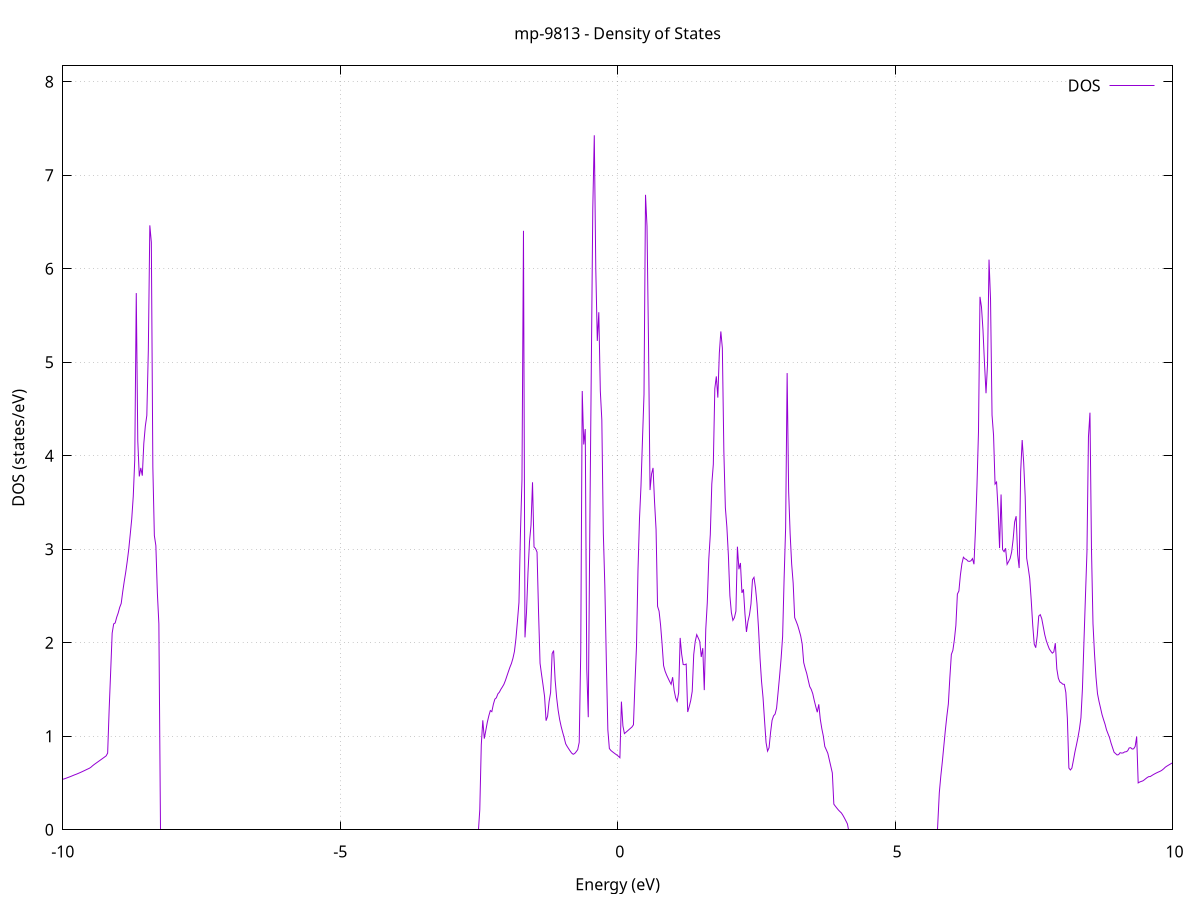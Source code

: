 set title 'mp-9813 - Density of States'
set xlabel 'Energy (eV)'
set ylabel 'DOS (states/eV)'
set grid
set xrange [-10:10]
set yrange [0:8.171]
set xzeroaxis lt -1
set terminal png size 800,600
set output 'mp-9813_dos_gnuplot.png'
plot '-' using 1:2 with lines title 'DOS'
-36.888300 0.000000
-36.861100 0.000000
-36.834000 0.000000
-36.806800 0.000000
-36.779700 0.000000
-36.752500 0.000000
-36.725400 0.000000
-36.698200 0.000000
-36.671100 0.000000
-36.643900 0.000000
-36.616800 0.000000
-36.589600 0.000000
-36.562400 0.000000
-36.535300 0.000000
-36.508100 0.000000
-36.481000 0.000000
-36.453800 0.000000
-36.426700 0.000000
-36.399500 0.000000
-36.372400 0.000000
-36.345200 0.000000
-36.318100 0.000000
-36.290900 0.000000
-36.263800 0.000000
-36.236600 0.000000
-36.209500 0.000000
-36.182300 0.000000
-36.155100 0.000000
-36.128000 0.000000
-36.100800 0.000000
-36.073700 0.000000
-36.046500 0.000000
-36.019400 0.000000
-35.992200 0.000000
-35.965100 0.000000
-35.937900 0.000000
-35.910800 0.000000
-35.883600 0.000000
-35.856500 0.000000
-35.829300 0.000000
-35.802100 0.000000
-35.775000 0.000000
-35.747800 0.000000
-35.720700 0.000000
-35.693500 0.000000
-35.666400 0.000000
-35.639200 0.000000
-35.612100 0.000000
-35.584900 0.000000
-35.557800 0.000000
-35.530600 0.000000
-35.503500 0.000000
-35.476300 0.000000
-35.449100 0.000000
-35.422000 0.000000
-35.394800 0.000000
-35.367700 0.000000
-35.340500 0.000000
-35.313400 0.000000
-35.286200 0.000000
-35.259100 0.000000
-35.231900 0.000000
-35.204800 0.000000
-35.177600 0.000000
-35.150500 0.000000
-35.123300 0.000000
-35.096200 0.000000
-35.069000 0.000000
-35.041800 0.000000
-35.014700 0.000000
-34.987500 0.000000
-34.960400 0.000000
-34.933200 0.000000
-34.906100 0.000000
-34.878900 0.000000
-34.851800 0.000000
-34.824600 0.000000
-34.797500 0.000000
-34.770300 0.000000
-34.743200 0.000000
-34.716000 0.000000
-34.688800 0.000000
-34.661700 0.000000
-34.634500 0.000000
-34.607400 0.000000
-34.580200 0.000000
-34.553100 0.000000
-34.525900 0.000000
-34.498800 0.000000
-34.471600 0.000000
-34.444500 0.000000
-34.417300 8.360500
-34.390200 12.942300
-34.363000 31.970400
-34.335800 7.417500
-34.308700 5.468500
-34.281500 7.348600
-34.254400 8.663600
-34.227200 27.935600
-34.200100 40.685200
-34.172900 83.160600
-34.145800 15.953300
-34.118600 13.687000
-34.091500 0.000000
-34.064300 0.000000
-34.037200 0.000000
-34.010000 0.000000
-33.982900 0.000000
-33.955700 0.000000
-33.928500 0.000000
-33.901400 0.000000
-33.874200 0.000000
-33.847100 0.000000
-33.819900 0.000000
-33.792800 0.000000
-33.765600 0.000000
-33.738500 0.000000
-33.711300 0.000000
-33.684200 0.000000
-33.657000 0.000000
-33.629900 0.000000
-33.602700 0.000000
-33.575500 0.000000
-33.548400 0.000000
-33.521200 0.000000
-33.494100 0.000000
-33.466900 0.000000
-33.439800 0.000000
-33.412600 0.000000
-33.385500 0.000000
-33.358300 0.000000
-33.331200 0.000000
-33.304000 0.000000
-33.276900 0.000000
-33.249700 0.000000
-33.222600 0.000000
-33.195400 0.000000
-33.168200 0.000000
-33.141100 0.000000
-33.113900 0.000000
-33.086800 0.000000
-33.059600 0.000000
-33.032500 0.000000
-33.005300 0.000000
-32.978200 0.000000
-32.951000 0.000000
-32.923900 0.000000
-32.896700 0.000000
-32.869600 0.000000
-32.842400 0.000000
-32.815200 0.000000
-32.788100 0.000000
-32.760900 0.000000
-32.733800 0.000000
-32.706600 0.000000
-32.679500 0.000000
-32.652300 0.000000
-32.625200 0.000000
-32.598000 0.000000
-32.570900 0.000000
-32.543700 0.000000
-32.516600 0.000000
-32.489400 0.000000
-32.462200 0.000000
-32.435100 0.000000
-32.407900 0.000000
-32.380800 0.000000
-32.353600 0.000000
-32.326500 0.000000
-32.299300 0.000000
-32.272200 0.000000
-32.245000 0.000000
-32.217900 0.000000
-32.190700 0.000000
-32.163600 0.000000
-32.136400 0.000000
-32.109300 0.000000
-32.082100 0.000000
-32.054900 0.000000
-32.027800 0.000000
-32.000600 0.000000
-31.973500 0.000000
-31.946300 0.000000
-31.919200 0.000000
-31.892000 0.000000
-31.864900 0.000000
-31.837700 0.000000
-31.810600 0.000000
-31.783400 0.000000
-31.756300 0.000000
-31.729100 0.000000
-31.701900 0.000000
-31.674800 0.000000
-31.647600 0.000000
-31.620500 0.000000
-31.593300 0.000000
-31.566200 0.000000
-31.539000 0.000000
-31.511900 0.000000
-31.484700 0.000000
-31.457600 0.000000
-31.430400 0.000000
-31.403300 0.000000
-31.376100 0.000000
-31.348900 0.000000
-31.321800 0.000000
-31.294600 0.000000
-31.267500 0.000000
-31.240300 0.000000
-31.213200 0.000000
-31.186000 0.000000
-31.158900 0.000000
-31.131700 0.000000
-31.104600 0.000000
-31.077400 0.000000
-31.050300 0.000000
-31.023100 0.000000
-30.996000 0.000000
-30.968800 0.000000
-30.941600 0.000000
-30.914500 0.000000
-30.887300 0.000000
-30.860200 0.000000
-30.833000 0.000000
-30.805900 0.000000
-30.778700 0.000000
-30.751600 0.000000
-30.724400 0.000000
-30.697300 0.000000
-30.670100 0.000000
-30.643000 0.000000
-30.615800 0.000000
-30.588600 0.000000
-30.561500 0.000000
-30.534300 0.000000
-30.507200 0.000000
-30.480000 0.000000
-30.452900 0.000000
-30.425700 0.000000
-30.398600 0.000000
-30.371400 0.000000
-30.344300 0.000000
-30.317100 0.000000
-30.290000 0.000000
-30.262800 0.000000
-30.235600 0.000000
-30.208500 0.000000
-30.181300 0.000000
-30.154200 0.000000
-30.127000 0.000000
-30.099900 0.000000
-30.072700 0.000000
-30.045600 0.000000
-30.018400 0.000000
-29.991300 0.000000
-29.964100 0.000000
-29.937000 0.000000
-29.909800 0.000000
-29.882700 0.000000
-29.855500 0.000000
-29.828300 0.000000
-29.801200 0.000000
-29.774000 0.000000
-29.746900 0.000000
-29.719700 0.000000
-29.692600 0.000000
-29.665400 0.000000
-29.638300 0.000000
-29.611100 0.000000
-29.584000 0.000000
-29.556800 0.000000
-29.529700 0.000000
-29.502500 0.000000
-29.475300 0.000000
-29.448200 0.000000
-29.421000 0.000000
-29.393900 0.000000
-29.366700 0.000000
-29.339600 0.000000
-29.312400 0.000000
-29.285300 0.000000
-29.258100 0.000000
-29.231000 0.000000
-29.203800 0.000000
-29.176700 0.000000
-29.149500 0.000000
-29.122300 0.000000
-29.095200 0.000000
-29.068000 0.000000
-29.040900 0.000000
-29.013700 0.000000
-28.986600 0.000000
-28.959400 0.000000
-28.932300 0.000000
-28.905100 0.000000
-28.878000 0.000000
-28.850800 0.000000
-28.823700 0.000000
-28.796500 0.000000
-28.769400 0.000000
-28.742200 0.000000
-28.715000 0.000000
-28.687900 0.000000
-28.660700 0.000000
-28.633600 0.000000
-28.606400 0.000000
-28.579300 0.000000
-28.552100 0.000000
-28.525000 0.000000
-28.497800 0.000000
-28.470700 0.000000
-28.443500 0.000000
-28.416400 0.000000
-28.389200 0.000000
-28.362000 0.000000
-28.334900 0.000000
-28.307700 0.000000
-28.280600 0.000000
-28.253400 0.000000
-28.226300 0.000000
-28.199100 0.000000
-28.172000 0.000000
-28.144800 0.000000
-28.117700 0.000000
-28.090500 0.000000
-28.063400 0.000000
-28.036200 0.000000
-28.009100 0.000000
-27.981900 0.000000
-27.954700 0.000000
-27.927600 0.000000
-27.900400 0.000000
-27.873300 0.000000
-27.846100 0.000000
-27.819000 0.000000
-27.791800 0.000000
-27.764700 0.000000
-27.737500 0.000000
-27.710400 0.000000
-27.683200 0.000000
-27.656100 0.000000
-27.628900 0.000000
-27.601700 0.000000
-27.574600 0.000000
-27.547400 0.000000
-27.520300 0.000000
-27.493100 0.000000
-27.466000 0.000000
-27.438800 0.000000
-27.411700 0.000000
-27.384500 0.000000
-27.357400 0.000000
-27.330200 0.000000
-27.303100 0.000000
-27.275900 0.000000
-27.248700 0.000000
-27.221600 0.000000
-27.194400 0.000000
-27.167300 0.000000
-27.140100 0.000000
-27.113000 0.000000
-27.085800 0.000000
-27.058700 0.000000
-27.031500 0.000000
-27.004400 0.000000
-26.977200 0.000000
-26.950100 0.000000
-26.922900 0.000000
-26.895800 0.000000
-26.868600 0.000000
-26.841400 0.000000
-26.814300 0.000000
-26.787100 0.000000
-26.760000 0.000000
-26.732800 0.000000
-26.705700 0.000000
-26.678500 0.000000
-26.651400 0.000000
-26.624200 0.000000
-26.597100 0.000000
-26.569900 0.000000
-26.542800 0.000000
-26.515600 0.000000
-26.488400 0.000000
-26.461300 0.000000
-26.434100 0.000000
-26.407000 0.000000
-26.379800 0.000000
-26.352700 0.000000
-26.325500 0.000000
-26.298400 0.000000
-26.271200 0.000000
-26.244100 0.000000
-26.216900 0.000000
-26.189800 0.000000
-26.162600 0.000000
-26.135400 0.000000
-26.108300 0.000000
-26.081100 0.000000
-26.054000 0.000000
-26.026800 0.000000
-25.999700 0.000000
-25.972500 0.000000
-25.945400 0.000000
-25.918200 0.000000
-25.891100 0.000000
-25.863900 0.000000
-25.836800 0.000000
-25.809600 0.000000
-25.782500 0.000000
-25.755300 0.000000
-25.728100 0.000000
-25.701000 0.000000
-25.673800 0.000000
-25.646700 0.000000
-25.619500 0.000000
-25.592400 0.000000
-25.565200 0.000000
-25.538100 0.000000
-25.510900 0.000000
-25.483800 0.000000
-25.456600 0.000000
-25.429500 0.000000
-25.402300 0.000000
-25.375100 0.000000
-25.348000 0.000000
-25.320800 0.000000
-25.293700 0.000000
-25.266500 0.000000
-25.239400 0.000000
-25.212200 0.000000
-25.185100 0.000000
-25.157900 0.000000
-25.130800 0.000000
-25.103600 0.000000
-25.076500 0.000000
-25.049300 0.000000
-25.022100 0.000000
-24.995000 0.000000
-24.967800 0.000000
-24.940700 0.000000
-24.913500 0.000000
-24.886400 0.000000
-24.859200 0.000000
-24.832100 0.000000
-24.804900 0.000000
-24.777800 0.000000
-24.750600 0.000000
-24.723500 0.000000
-24.696300 0.000000
-24.669200 0.000000
-24.642000 0.000000
-24.614800 0.000000
-24.587700 0.000000
-24.560500 0.000000
-24.533400 0.000000
-24.506200 0.000000
-24.479100 0.000000
-24.451900 0.000000
-24.424800 0.000000
-24.397600 0.000000
-24.370500 0.000000
-24.343300 0.000000
-24.316200 0.000000
-24.289000 0.000000
-24.261800 0.000000
-24.234700 0.000000
-24.207500 0.000000
-24.180400 0.000000
-24.153200 0.000000
-24.126100 0.000000
-24.098900 0.000000
-24.071800 0.000000
-24.044600 0.000000
-24.017500 0.000000
-23.990300 0.000000
-23.963200 0.000000
-23.936000 0.000000
-23.908800 0.000000
-23.881700 0.000000
-23.854500 0.000000
-23.827400 0.000000
-23.800200 0.000000
-23.773100 0.000000
-23.745900 0.000000
-23.718800 0.000000
-23.691600 0.000000
-23.664500 0.000000
-23.637300 0.000000
-23.610200 0.000000
-23.583000 0.000000
-23.555900 0.000000
-23.528700 0.000000
-23.501500 0.000000
-23.474400 0.000000
-23.447200 0.000000
-23.420100 0.000000
-23.392900 0.000000
-23.365800 0.000000
-23.338600 0.000000
-23.311500 0.000000
-23.284300 0.000000
-23.257200 0.000000
-23.230000 0.000000
-23.202900 0.000000
-23.175700 0.000000
-23.148500 0.000000
-23.121400 0.000000
-23.094200 0.000000
-23.067100 0.000000
-23.039900 0.000000
-23.012800 0.000000
-22.985600 0.000000
-22.958500 0.000000
-22.931300 0.000000
-22.904200 0.000000
-22.877000 0.000000
-22.849900 0.000000
-22.822700 0.000000
-22.795600 0.000000
-22.768400 0.000000
-22.741200 0.000000
-22.714100 0.000000
-22.686900 0.000000
-22.659800 0.000000
-22.632600 0.000000
-22.605500 0.000000
-22.578300 0.000000
-22.551200 0.000000
-22.524000 0.000000
-22.496900 0.000000
-22.469700 0.000000
-22.442600 0.000000
-22.415400 0.000000
-22.388200 0.000000
-22.361100 0.000000
-22.333900 0.000000
-22.306800 0.000000
-22.279600 0.000000
-22.252500 0.000000
-22.225300 0.000000
-22.198200 0.000000
-22.171000 0.000000
-22.143900 0.000000
-22.116700 0.000000
-22.089600 0.000000
-22.062400 0.000000
-22.035200 0.000000
-22.008100 0.000000
-21.980900 0.000000
-21.953800 0.000000
-21.926600 0.000000
-21.899500 0.000000
-21.872300 0.000000
-21.845200 0.000000
-21.818000 0.000000
-21.790900 0.000000
-21.763700 0.000000
-21.736600 0.000000
-21.709400 0.000000
-21.682300 0.000000
-21.655100 0.000000
-21.627900 0.000000
-21.600800 0.000000
-21.573600 0.000000
-21.546500 0.000000
-21.519300 0.000000
-21.492200 0.000000
-21.465000 0.000000
-21.437900 0.000000
-21.410700 0.000000
-21.383600 0.000000
-21.356400 0.000000
-21.329300 0.000000
-21.302100 0.000000
-21.274900 0.000000
-21.247800 0.000000
-21.220600 0.000000
-21.193500 0.000000
-21.166300 0.000000
-21.139200 0.000000
-21.112000 0.000000
-21.084900 0.000000
-21.057700 0.000000
-21.030600 0.000000
-21.003400 0.000000
-20.976300 0.000000
-20.949100 0.000000
-20.921900 0.000000
-20.894800 0.000000
-20.867600 0.000000
-20.840500 0.000000
-20.813300 0.000000
-20.786200 0.000000
-20.759000 0.000000
-20.731900 0.000000
-20.704700 0.000000
-20.677600 0.000000
-20.650400 0.000000
-20.623300 0.000000
-20.596100 0.000000
-20.569000 0.000000
-20.541800 0.000000
-20.514600 0.000000
-20.487500 0.000000
-20.460300 0.000000
-20.433200 0.000000
-20.406000 0.000000
-20.378900 0.000000
-20.351700 0.000000
-20.324600 0.000000
-20.297400 0.000000
-20.270300 0.000000
-20.243100 0.000000
-20.216000 0.000000
-20.188800 0.000000
-20.161600 0.000000
-20.134500 0.000000
-20.107300 0.000000
-20.080200 0.000000
-20.053000 0.000000
-20.025900 0.000000
-19.998700 0.000000
-19.971600 0.000000
-19.944400 0.000000
-19.917300 0.000000
-19.890100 0.000000
-19.863000 0.000000
-19.835800 0.000000
-19.808600 0.000000
-19.781500 0.000000
-19.754300 0.000000
-19.727200 0.000000
-19.700000 0.000000
-19.672900 0.000000
-19.645700 0.000000
-19.618600 0.000000
-19.591400 0.000000
-19.564300 0.000000
-19.537100 0.000000
-19.510000 0.000000
-19.482800 0.000000
-19.455700 0.000000
-19.428500 0.000000
-19.401300 0.000000
-19.374200 0.000000
-19.347000 0.000000
-19.319900 0.000000
-19.292700 0.000000
-19.265600 0.000000
-19.238400 0.000000
-19.211300 0.000000
-19.184100 0.000000
-19.157000 0.000000
-19.129800 0.000000
-19.102700 0.000000
-19.075500 0.000000
-19.048300 0.000000
-19.021200 0.000000
-18.994000 0.000000
-18.966900 0.000000
-18.939700 0.000000
-18.912600 0.000000
-18.885400 0.000000
-18.858300 0.000000
-18.831100 0.000000
-18.804000 0.000000
-18.776800 0.000000
-18.749700 0.000000
-18.722500 0.000000
-18.695400 0.000000
-18.668200 0.000000
-18.641000 0.000000
-18.613900 0.000000
-18.586700 0.000000
-18.559600 0.000000
-18.532400 0.000000
-18.505300 0.000000
-18.478100 0.000000
-18.451000 0.000000
-18.423800 0.000000
-18.396700 0.000000
-18.369500 0.000000
-18.342400 0.000000
-18.315200 0.000000
-18.288000 0.000000
-18.260900 0.000000
-18.233700 0.000000
-18.206600 0.000000
-18.179400 0.000000
-18.152300 0.000000
-18.125100 0.000000
-18.098000 0.000000
-18.070800 0.000000
-18.043700 0.000000
-18.016500 0.000000
-17.989400 0.000000
-17.962200 0.000000
-17.935000 0.000000
-17.907900 0.000000
-17.880700 0.000000
-17.853600 0.000000
-17.826400 0.000000
-17.799300 0.000000
-17.772100 0.000000
-17.745000 0.000000
-17.717800 0.000000
-17.690700 0.000000
-17.663500 0.000000
-17.636400 0.000000
-17.609200 0.000000
-17.582100 0.000000
-17.554900 0.000000
-17.527700 0.000000
-17.500600 0.000000
-17.473400 0.000000
-17.446300 0.000000
-17.419100 0.000000
-17.392000 0.000000
-17.364800 0.000000
-17.337700 0.000000
-17.310500 0.000000
-17.283400 0.000000
-17.256200 0.000000
-17.229100 0.000000
-17.201900 0.000000
-17.174700 0.000000
-17.147600 0.000000
-17.120400 0.000000
-17.093300 0.000000
-17.066100 0.000000
-17.039000 0.000000
-17.011800 0.000000
-16.984700 0.000000
-16.957500 0.000000
-16.930400 0.000000
-16.903200 0.000000
-16.876100 0.000000
-16.848900 0.000000
-16.821700 0.000000
-16.794600 0.000000
-16.767400 0.000000
-16.740300 0.000000
-16.713100 0.000000
-16.686000 0.000000
-16.658800 0.000000
-16.631700 0.000000
-16.604500 0.000000
-16.577400 0.000000
-16.550200 0.000000
-16.523100 0.000000
-16.495900 0.000000
-16.468800 0.000000
-16.441600 0.000000
-16.414400 0.000000
-16.387300 0.000000
-16.360100 0.000000
-16.333000 0.000000
-16.305800 0.000000
-16.278700 0.000000
-16.251500 0.000000
-16.224400 0.000000
-16.197200 0.000000
-16.170100 0.000000
-16.142900 0.000000
-16.115800 0.000000
-16.088600 0.000000
-16.061400 0.000000
-16.034300 0.000000
-16.007100 0.000000
-15.980000 0.000000
-15.952800 0.000000
-15.925700 0.000000
-15.898500 0.000000
-15.871400 0.000000
-15.844200 0.000000
-15.817100 0.000000
-15.789900 0.000000
-15.762800 0.000000
-15.735600 0.000000
-15.708400 0.000000
-15.681300 0.000000
-15.654100 0.000000
-15.627000 0.000000
-15.599800 0.000000
-15.572700 0.000000
-15.545500 0.000000
-15.518400 0.000000
-15.491200 0.000000
-15.464100 0.000000
-15.436900 0.000000
-15.409800 0.000000
-15.382600 0.000000
-15.355500 0.000000
-15.328300 0.000000
-15.301100 0.000000
-15.274000 0.000000
-15.246800 0.000000
-15.219700 0.000000
-15.192500 0.000000
-15.165400 0.000000
-15.138200 0.000000
-15.111100 0.000000
-15.083900 0.000000
-15.056800 0.000000
-15.029600 0.000000
-15.002500 0.000000
-14.975300 0.000000
-14.948100 0.000000
-14.921000 0.000000
-14.893800 0.000000
-14.866700 0.000000
-14.839500 0.000000
-14.812400 0.000000
-14.785200 0.000000
-14.758100 0.000000
-14.730900 0.000000
-14.703800 0.000000
-14.676600 0.000000
-14.649500 0.000000
-14.622300 0.000000
-14.595100 0.000000
-14.568000 0.000000
-14.540800 0.000000
-14.513700 0.000000
-14.486500 0.000000
-14.459400 0.000000
-14.432200 0.000000
-14.405100 0.000000
-14.377900 0.000000
-14.350800 0.000000
-14.323600 0.000000
-14.296500 0.000000
-14.269300 0.000000
-14.242200 0.000000
-14.215000 0.000000
-14.187800 0.000000
-14.160700 0.000000
-14.133500 0.000000
-14.106400 0.000000
-14.079200 0.000000
-14.052100 0.000000
-14.024900 0.000000
-13.997800 0.000000
-13.970600 0.000000
-13.943500 0.000000
-13.916300 0.000000
-13.889200 0.000000
-13.862000 0.000000
-13.834800 0.000000
-13.807700 0.000000
-13.780500 0.000000
-13.753400 0.000000
-13.726200 0.000000
-13.699100 0.000000
-13.671900 0.000000
-13.644800 0.000000
-13.617600 0.000000
-13.590500 0.000000
-13.563300 0.000000
-13.536200 0.000000
-13.509000 0.000000
-13.481900 0.000000
-13.454700 0.000000
-13.427500 0.000000
-13.400400 0.000000
-13.373200 0.000000
-13.346100 0.000000
-13.318900 0.000000
-13.291800 0.000000
-13.264600 0.000000
-13.237500 0.000000
-13.210300 0.000000
-13.183200 0.000000
-13.156000 0.000000
-13.128900 0.000000
-13.101700 0.000000
-13.074500 0.000000
-13.047400 0.000000
-13.020200 0.000000
-12.993100 0.000000
-12.965900 0.000000
-12.938800 0.000000
-12.911600 0.000000
-12.884500 0.000000
-12.857300 0.000000
-12.830200 0.000000
-12.803000 0.000000
-12.775900 0.000000
-12.748700 0.000000
-12.721500 0.000000
-12.694400 0.000000
-12.667200 0.000000
-12.640100 0.000000
-12.612900 0.000000
-12.585800 0.000000
-12.558600 0.000000
-12.531500 0.000000
-12.504300 0.000000
-12.477200 0.000000
-12.450000 0.000000
-12.422900 0.000000
-12.395700 0.000000
-12.368600 0.000000
-12.341400 0.000000
-12.314200 0.000000
-12.287100 0.000000
-12.259900 0.000000
-12.232800 0.000000
-12.205600 0.000000
-12.178500 0.000000
-12.151300 0.000000
-12.124200 0.000000
-12.097000 0.000000
-12.069900 0.000000
-12.042700 0.000000
-12.015600 0.000000
-11.988400 0.000000
-11.961200 0.000000
-11.934100 0.000000
-11.906900 0.000000
-11.879800 0.000000
-11.852600 0.000000
-11.825500 0.000000
-11.798300 0.000000
-11.771200 0.000000
-11.744000 0.000000
-11.716900 0.000000
-11.689700 0.000000
-11.662600 0.000000
-11.635400 0.000000
-11.608200 0.000000
-11.581100 0.000000
-11.553900 0.000000
-11.526800 0.000000
-11.499600 0.000000
-11.472500 0.000000
-11.445300 0.000000
-11.418200 0.000000
-11.391000 0.000000
-11.363900 0.000000
-11.336700 0.000000
-11.309600 0.000000
-11.282400 0.000000
-11.255300 0.000000
-11.228100 0.000000
-11.200900 0.000000
-11.173800 0.000000
-11.146600 0.000000
-11.119500 0.000000
-11.092300 0.000000
-11.065200 0.000000
-11.038000 0.000000
-11.010900 0.000000
-10.983700 0.000000
-10.956600 0.000000
-10.929400 0.000000
-10.902300 0.000000
-10.875100 0.000000
-10.847900 0.000000
-10.820800 0.000000
-10.793600 0.000000
-10.766500 0.061000
-10.739300 0.428000
-10.712200 0.469500
-10.685000 0.429400
-10.657900 0.471700
-10.630700 0.476600
-10.603600 0.442400
-10.576400 0.445300
-10.549300 0.461600
-10.522100 0.478000
-10.494900 0.486000
-10.467800 0.469400
-10.440600 0.469700
-10.413500 0.470900
-10.386300 0.477800
-10.359200 0.487500
-10.332000 0.497200
-10.304900 0.505900
-10.277700 0.502200
-10.250600 0.496800
-10.223400 0.501000
-10.196300 0.505900
-10.169100 0.510800
-10.142000 0.516800
-10.114800 0.524000
-10.087600 0.531400
-10.060500 0.537600
-10.033300 0.537500
-10.006200 0.540000
-9.979000 0.543500
-9.951900 0.549100
-9.924700 0.555200
-9.897600 0.561300
-9.870400 0.567300
-9.843300 0.573700
-9.816100 0.580500
-9.789000 0.587200
-9.761800 0.593100
-9.734600 0.599700
-9.707500 0.606600
-9.680300 0.613600
-9.653200 0.621000
-9.626000 0.628600
-9.598900 0.636200
-9.571700 0.643900
-9.544600 0.651500
-9.517400 0.659200
-9.490300 0.670400
-9.463100 0.684800
-9.436000 0.697500
-9.408800 0.709100
-9.381600 0.720600
-9.354500 0.732100
-9.327300 0.743700
-9.300200 0.755300
-9.273000 0.766900
-9.245900 0.778600
-9.218700 0.790600
-9.191600 0.820300
-9.164400 1.287300
-9.137300 1.689100
-9.110100 2.103300
-9.083000 2.202000
-9.055800 2.212400
-9.028700 2.272900
-9.001500 2.319000
-8.974300 2.378900
-8.947200 2.420800
-8.920000 2.545600
-8.892900 2.655600
-8.865700 2.755700
-8.838600 2.871300
-8.811400 2.999800
-8.784300 3.161100
-8.757100 3.327400
-8.730000 3.565700
-8.702800 3.961100
-8.675700 5.740900
-8.648500 4.159200
-8.621300 3.779500
-8.594200 3.870600
-8.567000 3.787800
-8.539900 4.131900
-8.512700 4.316100
-8.485600 4.431300
-8.458400 5.126800
-8.431300 6.465300
-8.404100 6.283800
-8.377000 3.879100
-8.349800 3.147100
-8.322700 3.039800
-8.295500 2.532800
-8.268400 2.202400
-8.241200 0.000000
-8.214000 0.000000
-8.186900 0.000000
-8.159700 0.000000
-8.132600 0.000000
-8.105400 0.000000
-8.078300 0.000000
-8.051100 0.000000
-8.024000 0.000000
-7.996800 0.000000
-7.969700 0.000000
-7.942500 0.000000
-7.915400 0.000000
-7.888200 0.000000
-7.861000 0.000000
-7.833900 0.000000
-7.806700 0.000000
-7.779600 0.000000
-7.752400 0.000000
-7.725300 0.000000
-7.698100 0.000000
-7.671000 0.000000
-7.643800 0.000000
-7.616700 0.000000
-7.589500 0.000000
-7.562400 0.000000
-7.535200 0.000000
-7.508000 0.000000
-7.480900 0.000000
-7.453700 0.000000
-7.426600 0.000000
-7.399400 0.000000
-7.372300 0.000000
-7.345100 0.000000
-7.318000 0.000000
-7.290800 0.000000
-7.263700 0.000000
-7.236500 0.000000
-7.209400 0.000000
-7.182200 0.000000
-7.155100 0.000000
-7.127900 0.000000
-7.100700 0.000000
-7.073600 0.000000
-7.046400 0.000000
-7.019300 0.000000
-6.992100 0.000000
-6.965000 0.000000
-6.937800 0.000000
-6.910700 0.000000
-6.883500 0.000000
-6.856400 0.000000
-6.829200 0.000000
-6.802100 0.000000
-6.774900 0.000000
-6.747700 0.000000
-6.720600 0.000000
-6.693400 0.000000
-6.666300 0.000000
-6.639100 0.000000
-6.612000 0.000000
-6.584800 0.000000
-6.557700 0.000000
-6.530500 0.000000
-6.503400 0.000000
-6.476200 0.000000
-6.449100 0.000000
-6.421900 0.000000
-6.394700 0.000000
-6.367600 0.000000
-6.340400 0.000000
-6.313300 0.000000
-6.286100 0.000000
-6.259000 0.000000
-6.231800 0.000000
-6.204700 0.000000
-6.177500 0.000000
-6.150400 0.000000
-6.123200 0.000000
-6.096100 0.000000
-6.068900 0.000000
-6.041800 0.000000
-6.014600 0.000000
-5.987400 0.000000
-5.960300 0.000000
-5.933100 0.000000
-5.906000 0.000000
-5.878800 0.000000
-5.851700 0.000000
-5.824500 0.000000
-5.797400 0.000000
-5.770200 0.000000
-5.743100 0.000000
-5.715900 0.000000
-5.688800 0.000000
-5.661600 0.000000
-5.634400 0.000000
-5.607300 0.000000
-5.580100 0.000000
-5.553000 0.000000
-5.525800 0.000000
-5.498700 0.000000
-5.471500 0.000000
-5.444400 0.000000
-5.417200 0.000000
-5.390100 0.000000
-5.362900 0.000000
-5.335800 0.000000
-5.308600 0.000000
-5.281400 0.000000
-5.254300 0.000000
-5.227100 0.000000
-5.200000 0.000000
-5.172800 0.000000
-5.145700 0.000000
-5.118500 0.000000
-5.091400 0.000000
-5.064200 0.000000
-5.037100 0.000000
-5.009900 0.000000
-4.982800 0.000000
-4.955600 0.000000
-4.928500 0.000000
-4.901300 0.000000
-4.874100 0.000000
-4.847000 0.000000
-4.819800 0.000000
-4.792700 0.000000
-4.765500 0.000000
-4.738400 0.000000
-4.711200 0.000000
-4.684100 0.000000
-4.656900 0.000000
-4.629800 0.000000
-4.602600 0.000000
-4.575500 0.000000
-4.548300 0.000000
-4.521100 0.000000
-4.494000 0.000000
-4.466800 0.000000
-4.439700 0.000000
-4.412500 0.000000
-4.385400 0.000000
-4.358200 0.000000
-4.331100 0.000000
-4.303900 0.000000
-4.276800 0.000000
-4.249600 0.000000
-4.222500 0.000000
-4.195300 0.000000
-4.168100 0.000000
-4.141000 0.000000
-4.113800 0.000000
-4.086700 0.000000
-4.059500 0.000000
-4.032400 0.000000
-4.005200 0.000000
-3.978100 0.000000
-3.950900 0.000000
-3.923800 0.000000
-3.896600 0.000000
-3.869500 0.000000
-3.842300 0.000000
-3.815200 0.000000
-3.788000 0.000000
-3.760800 0.000000
-3.733700 0.000000
-3.706500 0.000000
-3.679400 0.000000
-3.652200 0.000000
-3.625100 0.000000
-3.597900 0.000000
-3.570800 0.000000
-3.543600 0.000000
-3.516500 0.000000
-3.489300 0.000000
-3.462200 0.000000
-3.435000 0.000000
-3.407800 0.000000
-3.380700 0.000000
-3.353500 0.000000
-3.326400 0.000000
-3.299200 0.000000
-3.272100 0.000000
-3.244900 0.000000
-3.217800 0.000000
-3.190600 0.000000
-3.163500 0.000000
-3.136300 0.000000
-3.109200 0.000000
-3.082000 0.000000
-3.054900 0.000000
-3.027700 0.000000
-3.000500 0.000000
-2.973400 0.000000
-2.946200 0.000000
-2.919100 0.000000
-2.891900 0.000000
-2.864800 0.000000
-2.837600 0.000000
-2.810500 0.000000
-2.783300 0.000000
-2.756200 0.000000
-2.729000 0.000000
-2.701900 0.000000
-2.674700 0.000000
-2.647500 0.000000
-2.620400 0.000000
-2.593200 0.000000
-2.566100 0.000000
-2.538900 0.000000
-2.511800 0.000000
-2.484600 0.214500
-2.457500 0.908600
-2.430300 1.170900
-2.403200 0.975300
-2.376000 1.062500
-2.348900 1.150300
-2.321700 1.218900
-2.294500 1.275000
-2.267400 1.263500
-2.240200 1.341400
-2.213100 1.397100
-2.185900 1.411600
-2.158800 1.453500
-2.131600 1.471800
-2.104500 1.502700
-2.077300 1.527800
-2.050200 1.555500
-2.023000 1.596400
-1.995900 1.644300
-1.968700 1.692000
-1.941600 1.738400
-1.914400 1.778800
-1.887200 1.833700
-1.860100 1.907400
-1.832900 2.045700
-1.805800 2.232500
-1.778600 2.430800
-1.751500 3.180700
-1.724300 3.739500
-1.697200 6.407000
-1.670000 2.057800
-1.642900 2.323600
-1.615700 2.752700
-1.588600 3.081200
-1.561400 3.259800
-1.534200 3.716900
-1.507100 3.025300
-1.479900 3.008100
-1.452800 2.970000
-1.425600 2.328000
-1.398500 1.780800
-1.371300 1.660900
-1.344200 1.546700
-1.317000 1.425800
-1.289900 1.167000
-1.262700 1.213600
-1.235600 1.370600
-1.208400 1.467900
-1.181200 1.883000
-1.154100 1.917300
-1.126900 1.604600
-1.099800 1.415200
-1.072600 1.279600
-1.045500 1.179900
-1.018300 1.104800
-0.991200 1.043100
-0.964000 0.984700
-0.936900 0.920000
-0.909700 0.891200
-0.882600 0.866300
-0.855400 0.842200
-0.828300 0.820000
-0.801100 0.807400
-0.773900 0.815800
-0.746800 0.835000
-0.719600 0.857300
-0.692500 0.935700
-0.665300 1.894000
-0.638200 4.693400
-0.611000 4.121000
-0.583900 4.286200
-0.556700 1.721900
-0.529600 1.204100
-0.502400 3.166400
-0.475300 4.904500
-0.448100 6.642800
-0.420900 7.428600
-0.393800 5.996300
-0.366600 5.229000
-0.339500 5.535700
-0.312300 4.693600
-0.285200 4.384900
-0.258000 3.175000
-0.230900 2.610000
-0.203700 1.803300
-0.176600 1.069100
-0.149400 0.869000
-0.122300 0.848500
-0.095100 0.835300
-0.067900 0.822700
-0.040800 0.810800
-0.013600 0.799400
0.013500 0.786200
0.040700 0.770800
0.067800 1.370900
0.095000 1.111300
0.122100 1.028700
0.149300 1.042600
0.176400 1.056800
0.203600 1.071200
0.230700 1.085400
0.257900 1.099200
0.285000 1.123000
0.312200 1.568700
0.339400 1.957700
0.366500 2.776800
0.393700 3.325500
0.420800 3.678600
0.448000 4.179100
0.475100 4.657700
0.502300 6.791600
0.529400 6.453100
0.556600 5.199800
0.583700 3.633800
0.610900 3.805000
0.638000 3.870600
0.665200 3.506300
0.692400 3.212700
0.719500 2.389700
0.746700 2.338000
0.773800 2.189400
0.801000 1.985700
0.828100 1.755800
0.855300 1.696100
0.882400 1.655400
0.909600 1.620600
0.936700 1.586800
0.963900 1.556000
0.991000 1.632000
1.018200 1.491300
1.045400 1.412100
1.072500 1.374200
1.099700 1.465000
1.126800 2.052100
1.154000 1.877200
1.181100 1.767500
1.208300 1.765400
1.235400 1.772800
1.262600 1.259800
1.289700 1.316100
1.316900 1.382600
1.344000 1.480700
1.371200 1.874800
1.398300 2.014200
1.425500 2.087300
1.452700 2.051500
1.479800 2.014800
1.507000 1.848400
1.534100 1.943000
1.561300 1.493700
1.588400 2.145900
1.615600 2.429100
1.642700 2.896000
1.669900 3.156700
1.697000 3.699100
1.724200 3.907800
1.751300 4.719700
1.778500 4.849600
1.805700 4.622700
1.832800 5.099500
1.860000 5.330100
1.887100 5.152800
1.914300 4.042700
1.941400 3.445400
1.968600 3.238500
1.995700 2.937000
2.022900 2.502400
2.050000 2.323000
2.077200 2.239900
2.104300 2.268400
2.131500 2.338000
2.158600 3.028100
2.185800 2.786700
2.213000 2.853800
2.240100 2.534000
2.267300 2.572300
2.294400 2.310300
2.321600 2.116100
2.348700 2.229500
2.375900 2.298600
2.403000 2.414900
2.430200 2.674600
2.457300 2.700300
2.484500 2.586400
2.511600 2.416500
2.538800 2.156000
2.566000 1.835400
2.593100 1.588800
2.620300 1.414700
2.647400 1.170300
2.674600 0.933500
2.701700 0.841200
2.728900 0.877300
2.756000 1.040000
2.783200 1.170400
2.810300 1.218700
2.837500 1.237200
2.864600 1.301600
2.891800 1.470800
2.919000 1.645600
2.946100 1.834100
2.973300 2.066300
3.000400 2.691300
3.027600 3.230900
3.054700 4.885200
3.081900 3.618700
3.109000 3.164100
3.136200 2.842800
3.163300 2.639200
3.190500 2.269500
3.217600 2.229500
3.244800 2.187000
3.271900 2.132200
3.299100 2.073400
3.326300 1.985400
3.353400 1.788400
3.380600 1.725400
3.407700 1.672100
3.434900 1.600400
3.462000 1.531700
3.489200 1.502000
3.516300 1.456100
3.543500 1.382900
3.570600 1.317600
3.597800 1.257300
3.624900 1.341600
3.652100 1.183200
3.679300 1.083200
3.706400 1.003500
3.733600 0.890900
3.760700 0.855400
3.787900 0.818000
3.815000 0.748100
3.842200 0.678000
3.869300 0.607900
3.896500 0.274200
3.923600 0.252300
3.950800 0.231800
3.977900 0.212100
4.005100 0.195400
4.032300 0.180100
4.059400 0.155200
4.086600 0.126500
4.113700 0.095600
4.140900 0.063200
4.168000 0.000000
4.195200 0.000000
4.222300 0.000000
4.249500 0.000000
4.276600 0.000000
4.303800 0.000000
4.330900 0.000000
4.358100 0.000000
4.385200 0.000000
4.412400 0.000000
4.439600 0.000000
4.466700 0.000000
4.493900 0.000000
4.521000 0.000000
4.548200 0.000000
4.575300 0.000000
4.602500 0.000000
4.629600 0.000000
4.656800 0.000000
4.683900 0.000000
4.711100 0.000000
4.738200 0.000000
4.765400 0.000000
4.792600 0.000000
4.819700 0.000000
4.846900 0.000000
4.874000 0.000000
4.901200 0.000000
4.928300 0.000000
4.955500 0.000000
4.982600 0.000000
5.009800 0.000000
5.036900 0.000000
5.064100 0.000000
5.091200 0.000000
5.118400 0.000000
5.145600 0.000000
5.172700 0.000000
5.199900 0.000000
5.227000 0.000000
5.254200 0.000000
5.281300 0.000000
5.308500 0.000000
5.335600 0.000000
5.362800 0.000000
5.389900 0.000000
5.417100 0.000000
5.444200 0.000000
5.471400 0.000000
5.498500 0.000000
5.525700 0.000000
5.552900 0.000000
5.580000 0.000000
5.607200 0.000000
5.634300 0.000000
5.661500 0.000000
5.688600 0.000000
5.715800 0.000000
5.742900 0.000000
5.770100 0.000000
5.797200 0.395000
5.824400 0.574800
5.851500 0.726700
5.878700 0.896000
5.905900 1.063600
5.933000 1.214200
5.960200 1.345500
5.987300 1.627500
6.014500 1.875600
6.041600 1.918800
6.068800 2.032900
6.095900 2.185900
6.123100 2.521100
6.150200 2.553900
6.177400 2.724300
6.204500 2.845600
6.231700 2.915500
6.258800 2.898500
6.286000 2.891300
6.313200 2.873700
6.340300 2.870800
6.367500 2.876900
6.394600 2.900600
6.421800 2.840400
6.448900 3.205800
6.476100 3.678500
6.503200 4.254600
6.530400 5.700600
6.557500 5.590900
6.584700 5.342100
6.611800 4.988000
6.639000 4.669300
6.666200 4.978000
6.693300 6.098500
6.720500 5.674900
6.747600 4.436100
6.774800 4.220300
6.801900 3.697700
6.829100 3.719400
6.856200 3.430600
6.883400 3.013200
6.910500 3.586500
6.937700 2.996700
6.964800 2.974300
6.992000 3.011000
7.019200 2.839100
7.046300 2.869200
7.073500 2.901600
7.100600 2.969500
7.127800 3.106300
7.154900 3.292500
7.182100 3.354200
7.209200 2.941800
7.236400 2.799500
7.263500 3.827800
7.290700 4.168900
7.317800 3.929400
7.345000 3.565300
7.372100 2.904700
7.399300 2.803400
7.426500 2.689300
7.453600 2.458300
7.480800 2.190300
7.507900 1.986500
7.535100 1.947600
7.562200 2.075200
7.589400 2.286300
7.616500 2.301100
7.643700 2.257600
7.670800 2.172000
7.698000 2.086100
7.725100 2.023500
7.752300 1.977000
7.779500 1.934900
7.806600 1.910000
7.833800 1.889100
7.860900 1.903100
7.888100 1.996100
7.915200 1.721200
7.942400 1.621600
7.969500 1.582000
7.996700 1.571200
8.023800 1.556900
8.051000 1.555500
8.078100 1.467000
8.105300 1.192300
8.132500 0.660400
8.159600 0.639600
8.186800 0.659800
8.213900 0.742300
8.241100 0.830900
8.268200 0.905900
8.295400 0.984700
8.322500 1.076900
8.349700 1.197900
8.376800 1.507100
8.404000 2.008600
8.431100 2.496000
8.458300 2.974100
8.485400 4.202000
8.512600 4.461600
8.539800 3.003600
8.566900 2.206700
8.594100 1.885800
8.621200 1.633600
8.648400 1.455700
8.675500 1.373200
8.702700 1.303800
8.729800 1.232600
8.757000 1.179100
8.784100 1.129400
8.811300 1.067900
8.838400 1.026100
8.865600 0.984500
8.892800 0.926900
8.919900 0.877800
8.947100 0.829300
8.974200 0.815000
9.001400 0.800200
9.028500 0.803800
9.055700 0.824400
9.082800 0.820400
9.110000 0.822000
9.137100 0.832700
9.164300 0.834600
9.191400 0.844300
9.218600 0.875100
9.245800 0.878300
9.272900 0.863500
9.300100 0.866200
9.327200 0.891200
9.354400 0.997100
9.381500 0.501300
9.408700 0.510800
9.435800 0.517100
9.463000 0.522400
9.490100 0.533400
9.517300 0.546600
9.544400 0.558900
9.571600 0.568500
9.598700 0.569200
9.625900 0.579600
9.653100 0.589600
9.680200 0.598700
9.707400 0.607000
9.734500 0.614900
9.761700 0.621800
9.788800 0.629500
9.816000 0.640100
9.843100 0.653500
9.870300 0.669300
9.897400 0.680300
9.924600 0.690100
9.951700 0.699600
9.978900 0.709100
10.006100 0.718900
10.033200 0.728900
10.060400 0.739300
10.087500 0.755000
10.114700 0.771800
10.141800 0.791300
10.169000 0.811300
10.196100 0.832100
10.223300 0.853700
10.250400 0.876000
10.277600 0.899300
10.304700 0.925000
10.331900 0.953900
10.359100 0.998700
10.386200 1.088900
10.413400 1.149600
10.440500 1.217300
10.467700 1.202000
10.494800 1.228800
10.522000 1.231800
10.549100 1.214700
10.576300 1.087200
10.603400 0.945600
10.630600 0.915300
10.657700 0.936600
10.684900 0.956100
10.712000 0.971600
10.739200 1.000900
10.766400 1.055800
10.793500 1.090500
10.820700 1.120300
10.847800 1.131400
10.875000 1.110200
10.902100 1.078700
10.929300 1.066200
10.956400 1.058600
10.983600 1.050000
11.010700 1.038100
11.037900 1.032800
11.065000 1.033000
11.092200 1.037600
11.119400 1.042900
11.146500 1.032800
11.173700 1.040600
11.200800 1.077000
11.228000 1.125600
11.255100 1.153900
11.282300 1.251200
11.309400 1.419300
11.336600 1.634600
11.363700 1.802300
11.390900 1.985500
11.418000 2.098400
11.445200 2.167500
11.472300 2.178500
11.499500 2.267300
11.526700 2.272600
11.553800 2.227700
11.581000 2.203500
11.608100 2.186200
11.635300 2.136200
11.662400 2.090600
11.689600 2.045800
11.716700 2.032400
11.743900 2.048900
11.771000 2.149800
11.798200 2.362800
11.825300 2.437000
11.852500 2.534300
11.879700 2.635600
11.906800 2.718400
11.934000 2.801800
11.961100 2.944000
11.988300 3.165900
12.015400 3.123900
12.042600 2.697000
12.069700 2.425800
12.096900 2.245200
12.124000 2.114500
12.151200 2.013600
12.178300 1.942200
12.205500 1.876600
12.232700 1.808400
12.259800 1.738600
12.287000 1.688800
12.314100 1.649300
12.341300 1.591600
12.368400 1.526200
12.395600 1.435800
12.422700 1.324200
12.449900 1.192300
12.477000 1.064600
12.504200 0.959800
12.531300 0.880400
12.558500 0.812900
12.585600 0.798600
12.612800 0.983500
12.640000 1.138800
12.667100 1.318000
12.694300 1.556500
12.721400 1.836500
12.748600 1.960000
12.775700 1.824800
12.802900 1.759600
12.830000 1.740200
12.857200 1.717300
12.884300 1.792700
12.911500 1.857600
12.938600 1.970300
12.965800 1.898400
12.993000 1.784600
13.020100 1.776800
13.047300 1.807300
13.074400 2.053100
13.101600 2.865000
13.128700 2.679700
13.155900 2.667800
13.183000 2.736000
13.210200 3.220600
13.237300 3.061900
13.264500 2.596000
13.291600 2.429700
13.318800 2.291200
13.346000 2.220000
13.373100 2.265700
13.400300 2.251400
13.427400 2.227100
13.454600 2.114100
13.481700 2.083700
13.508900 2.052500
13.536000 2.041500
13.563200 2.046300
13.590300 2.008700
13.617500 2.153100
13.644600 2.249700
13.671800 2.337300
13.698900 2.780900
13.726100 3.476800
13.753300 3.751000
13.780400 3.442400
13.807600 3.188200
13.834700 2.914800
13.861900 2.649900
13.889000 2.442200
13.916200 2.208800
13.943300 1.989900
13.970500 1.788800
13.997600 1.631100
14.024800 1.560300
14.051900 1.390100
14.079100 1.225000
14.106300 1.154500
14.133400 1.129700
14.160600 1.098300
14.187700 1.062300
14.214900 1.019900
14.242000 0.970200
14.269200 0.909700
14.296300 0.809100
14.323500 0.740800
14.350600 0.679200
14.377800 0.619600
14.404900 0.545100
14.432100 0.453900
14.459300 0.347200
14.486400 0.250100
14.513600 0.203400
14.540700 0.174800
14.567900 0.149000
14.595000 0.132100
14.622200 0.120700
14.649300 0.107900
14.676500 0.093500
14.703600 0.083800
14.730800 0.054400
14.757900 0.031900
14.785100 0.022200
14.812200 0.015500
14.839400 0.009900
14.866600 0.005600
14.893700 0.002500
14.920900 0.000600
14.948000 0.000000
14.975200 0.000000
15.002300 0.000000
15.029500 0.000000
15.056600 0.000000
15.083800 0.000000
15.110900 0.000000
15.138100 0.000000
15.165200 0.000000
15.192400 0.000000
15.219600 0.000000
15.246700 0.000000
15.273900 0.000000
15.301000 0.000000
15.328200 0.000000
15.355300 0.000000
15.382500 0.000000
15.409600 0.000000
15.436800 0.000000
15.463900 0.000000
15.491100 0.000000
15.518200 0.000000
15.545400 0.000000
15.572600 0.000000
15.599700 0.000000
15.626900 0.000000
15.654000 0.000000
15.681200 0.000000
15.708300 0.000000
15.735500 0.000000
15.762600 0.000000
15.789800 0.000000
15.816900 0.000000
15.844100 0.000000
15.871200 0.000000
15.898400 0.000000
15.925500 0.000000
15.952700 0.000000
15.979900 0.000000
16.007000 0.000000
16.034200 0.000000
16.061300 0.000000
16.088500 0.000000
16.115600 0.000000
16.142800 0.000000
16.169900 0.000000
16.197100 0.000000
16.224200 0.000000
16.251400 0.000000
16.278500 0.000000
16.305700 0.000000
16.332900 0.000000
16.360000 0.000000
16.387200 0.000000
16.414300 0.000000
16.441500 0.000000
16.468600 0.000000
16.495800 0.000000
16.522900 0.000000
16.550100 0.000000
16.577200 0.000000
16.604400 0.000000
16.631500 0.000000
16.658700 0.000000
16.685800 0.000000
16.713000 0.000000
16.740200 0.000000
16.767300 0.000000
16.794500 0.000000
16.821600 0.000000
16.848800 0.000000
16.875900 0.000000
16.903100 0.000000
16.930200 0.000000
16.957400 0.000000
16.984500 0.000000
17.011700 0.000000
17.038800 0.000000
17.066000 0.000000
17.093200 0.000000
17.120300 0.000000
17.147500 0.000000
17.174600 0.000000
17.201800 0.000000
17.228900 0.000000
17.256100 0.000000
17.283200 0.000000
17.310400 0.000000
17.337500 0.000000
17.364700 0.000000
17.391800 0.000000
17.419000 0.000000
e
